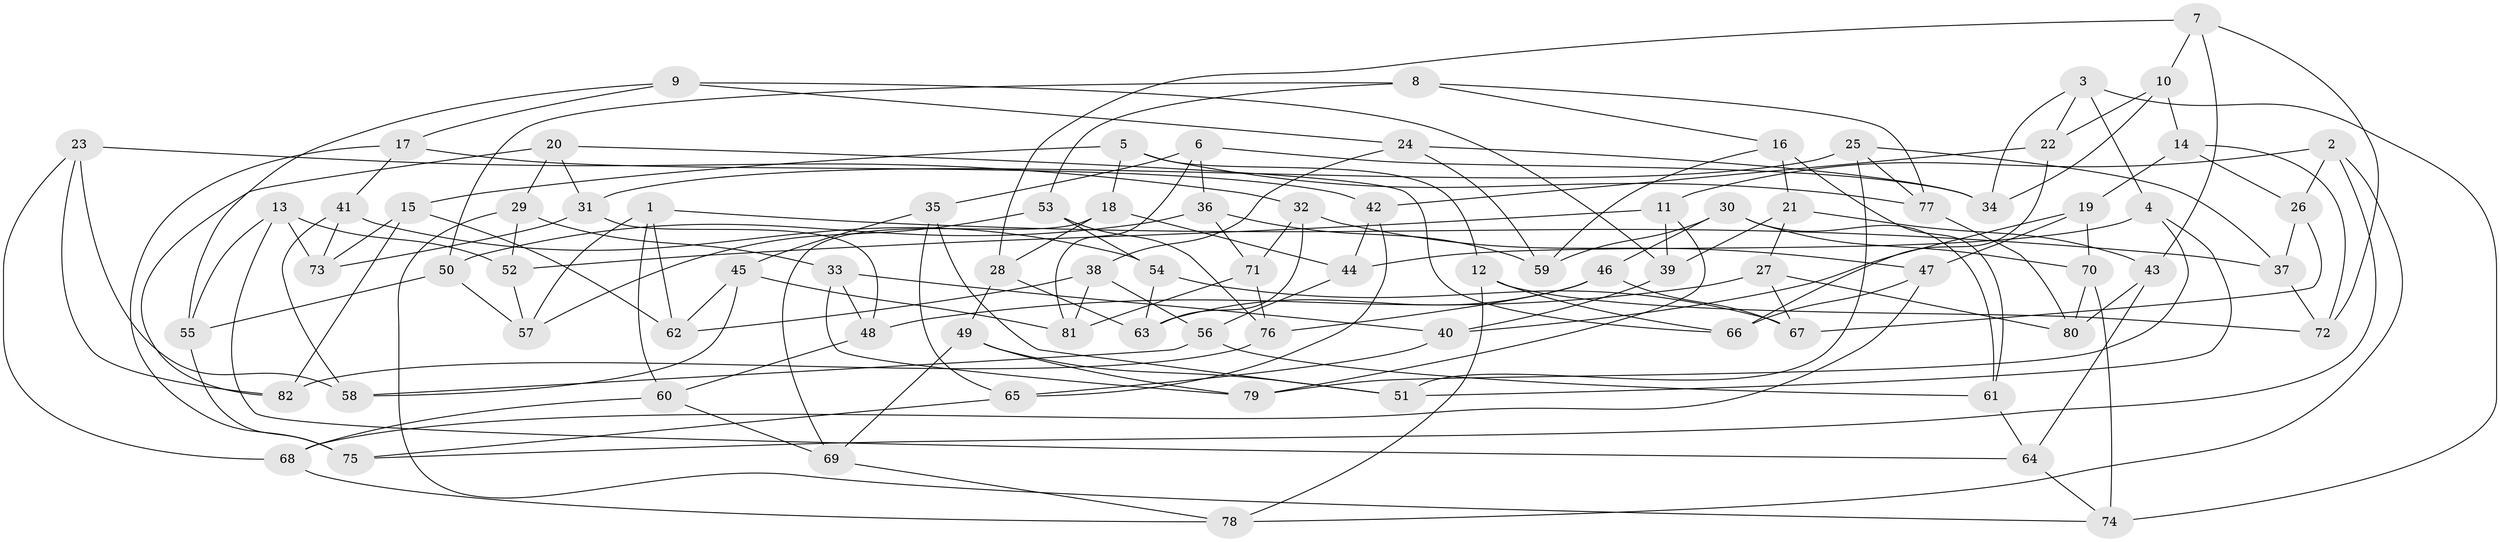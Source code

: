 // coarse degree distribution, {10: 0.07317073170731707, 8: 0.07317073170731707, 6: 0.21951219512195122, 4: 0.4634146341463415, 7: 0.07317073170731707, 12: 0.024390243902439025, 9: 0.04878048780487805, 3: 0.024390243902439025}
// Generated by graph-tools (version 1.1) at 2025/20/03/04/25 18:20:55]
// undirected, 82 vertices, 164 edges
graph export_dot {
graph [start="1"]
  node [color=gray90,style=filled];
  1;
  2;
  3;
  4;
  5;
  6;
  7;
  8;
  9;
  10;
  11;
  12;
  13;
  14;
  15;
  16;
  17;
  18;
  19;
  20;
  21;
  22;
  23;
  24;
  25;
  26;
  27;
  28;
  29;
  30;
  31;
  32;
  33;
  34;
  35;
  36;
  37;
  38;
  39;
  40;
  41;
  42;
  43;
  44;
  45;
  46;
  47;
  48;
  49;
  50;
  51;
  52;
  53;
  54;
  55;
  56;
  57;
  58;
  59;
  60;
  61;
  62;
  63;
  64;
  65;
  66;
  67;
  68;
  69;
  70;
  71;
  72;
  73;
  74;
  75;
  76;
  77;
  78;
  79;
  80;
  81;
  82;
  1 -- 60;
  1 -- 37;
  1 -- 57;
  1 -- 62;
  2 -- 11;
  2 -- 75;
  2 -- 78;
  2 -- 26;
  3 -- 34;
  3 -- 74;
  3 -- 4;
  3 -- 22;
  4 -- 79;
  4 -- 44;
  4 -- 51;
  5 -- 77;
  5 -- 18;
  5 -- 15;
  5 -- 12;
  6 -- 36;
  6 -- 81;
  6 -- 35;
  6 -- 34;
  7 -- 43;
  7 -- 28;
  7 -- 10;
  7 -- 72;
  8 -- 50;
  8 -- 77;
  8 -- 53;
  8 -- 16;
  9 -- 24;
  9 -- 17;
  9 -- 55;
  9 -- 39;
  10 -- 14;
  10 -- 22;
  10 -- 34;
  11 -- 52;
  11 -- 39;
  11 -- 79;
  12 -- 66;
  12 -- 78;
  12 -- 72;
  13 -- 52;
  13 -- 55;
  13 -- 73;
  13 -- 64;
  14 -- 26;
  14 -- 72;
  14 -- 19;
  15 -- 73;
  15 -- 62;
  15 -- 82;
  16 -- 21;
  16 -- 59;
  16 -- 61;
  17 -- 42;
  17 -- 75;
  17 -- 41;
  18 -- 28;
  18 -- 69;
  18 -- 44;
  19 -- 47;
  19 -- 40;
  19 -- 70;
  20 -- 29;
  20 -- 31;
  20 -- 66;
  20 -- 82;
  21 -- 39;
  21 -- 43;
  21 -- 27;
  22 -- 42;
  22 -- 66;
  23 -- 32;
  23 -- 58;
  23 -- 68;
  23 -- 82;
  24 -- 38;
  24 -- 34;
  24 -- 59;
  25 -- 31;
  25 -- 37;
  25 -- 51;
  25 -- 77;
  26 -- 67;
  26 -- 37;
  27 -- 80;
  27 -- 67;
  27 -- 48;
  28 -- 63;
  28 -- 49;
  29 -- 74;
  29 -- 52;
  29 -- 33;
  30 -- 61;
  30 -- 59;
  30 -- 46;
  30 -- 70;
  31 -- 73;
  31 -- 48;
  32 -- 71;
  32 -- 63;
  32 -- 47;
  33 -- 40;
  33 -- 48;
  33 -- 79;
  35 -- 51;
  35 -- 65;
  35 -- 45;
  36 -- 50;
  36 -- 59;
  36 -- 71;
  37 -- 72;
  38 -- 81;
  38 -- 56;
  38 -- 62;
  39 -- 40;
  40 -- 65;
  41 -- 73;
  41 -- 58;
  41 -- 54;
  42 -- 44;
  42 -- 65;
  43 -- 80;
  43 -- 64;
  44 -- 56;
  45 -- 81;
  45 -- 62;
  45 -- 58;
  46 -- 76;
  46 -- 63;
  46 -- 67;
  47 -- 68;
  47 -- 66;
  48 -- 60;
  49 -- 79;
  49 -- 69;
  49 -- 51;
  50 -- 55;
  50 -- 57;
  52 -- 57;
  53 -- 54;
  53 -- 76;
  53 -- 57;
  54 -- 63;
  54 -- 67;
  55 -- 75;
  56 -- 61;
  56 -- 58;
  60 -- 68;
  60 -- 69;
  61 -- 64;
  64 -- 74;
  65 -- 75;
  68 -- 78;
  69 -- 78;
  70 -- 74;
  70 -- 80;
  71 -- 76;
  71 -- 81;
  76 -- 82;
  77 -- 80;
}
